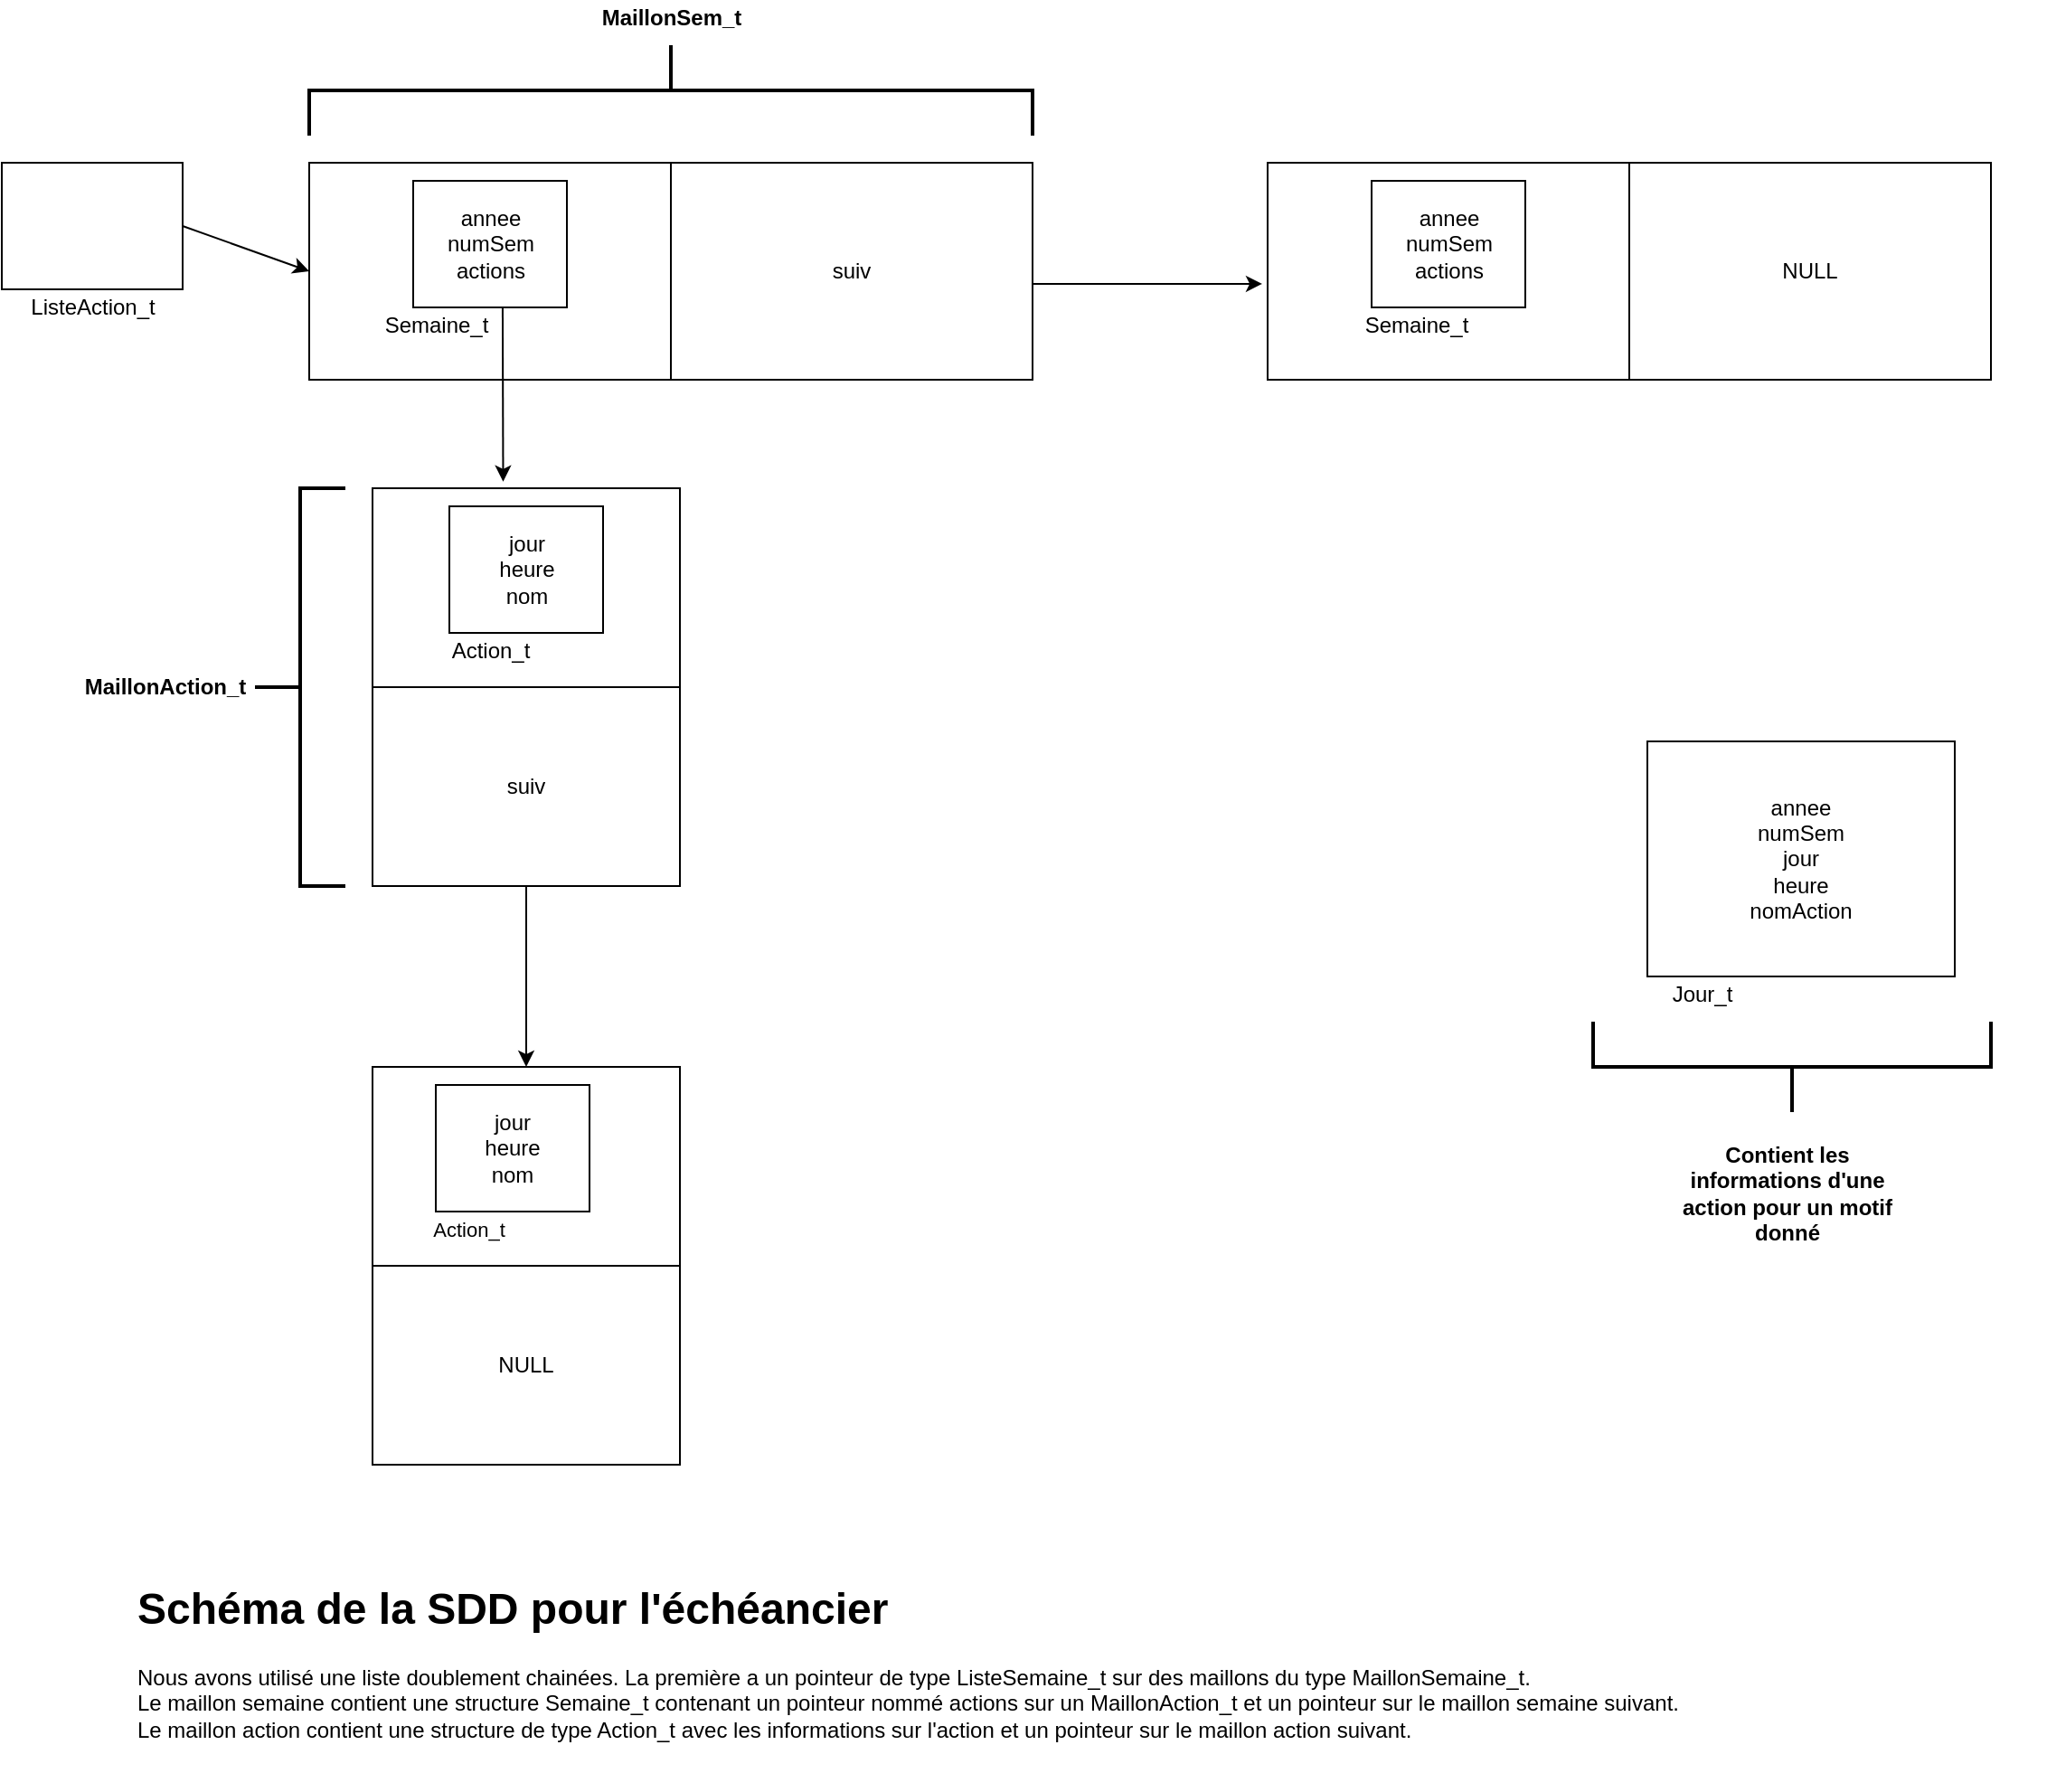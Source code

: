 <mxfile version="16.6.3" type="device"><diagram id="5R-9Id6lyWKXPAu6KQbQ" name="Page-1"><mxGraphModel dx="1422" dy="762" grid="1" gridSize="10" guides="1" tooltips="1" connect="1" arrows="1" fold="1" page="1" pageScale="1" pageWidth="827" pageHeight="1169" math="0" shadow="0"><root><mxCell id="0"/><mxCell id="1" parent="0"/><mxCell id="4Zb4T4yjhzWKtt6HSqWV-1" value="" style="rounded=0;whiteSpace=wrap;html=1;" parent="1" vertex="1"><mxGeometry x="180" y="110" width="200" height="120" as="geometry"/></mxCell><mxCell id="4Zb4T4yjhzWKtt6HSqWV-4" value="suiv" style="rounded=0;whiteSpace=wrap;html=1;" parent="1" vertex="1"><mxGeometry x="380" y="110" width="200" height="120" as="geometry"/></mxCell><mxCell id="4Zb4T4yjhzWKtt6HSqWV-5" value="" style="rounded=0;whiteSpace=wrap;html=1;" parent="1" vertex="1"><mxGeometry x="10" y="110" width="100" height="70" as="geometry"/></mxCell><mxCell id="4Zb4T4yjhzWKtt6HSqWV-6" value="ListeAction_t" style="text;html=1;resizable=0;autosize=1;align=center;verticalAlign=middle;points=[];fillColor=none;strokeColor=none;rounded=0;" parent="1" vertex="1"><mxGeometry x="20" y="180" width="80" height="20" as="geometry"/></mxCell><mxCell id="4Zb4T4yjhzWKtt6HSqWV-7" value="" style="endArrow=classic;html=1;rounded=0;exitX=1;exitY=0.5;exitDx=0;exitDy=0;entryX=0;entryY=0.5;entryDx=0;entryDy=0;" parent="1" source="4Zb4T4yjhzWKtt6HSqWV-5" target="4Zb4T4yjhzWKtt6HSqWV-1" edge="1"><mxGeometry width="50" height="50" relative="1" as="geometry"><mxPoint x="390" y="320" as="sourcePoint"/><mxPoint x="440" y="270" as="targetPoint"/></mxGeometry></mxCell><mxCell id="4Zb4T4yjhzWKtt6HSqWV-8" value="&lt;font&gt;&lt;font style=&quot;font-size: 12px&quot;&gt;annee&lt;br&gt;numSem&lt;br&gt;actions&lt;/font&gt;&lt;br&gt;&lt;/font&gt;" style="rounded=0;whiteSpace=wrap;html=1;" parent="1" vertex="1"><mxGeometry x="237.5" y="120" width="85" height="70" as="geometry"/></mxCell><mxCell id="4Zb4T4yjhzWKtt6HSqWV-11" value="&lt;b&gt;MaillonSem_t&lt;/b&gt;" style="text;html=1;align=center;verticalAlign=middle;resizable=0;points=[];autosize=1;strokeColor=none;fillColor=none;" parent="1" vertex="1"><mxGeometry x="335" y="20" width="90" height="20" as="geometry"/></mxCell><mxCell id="4Zb4T4yjhzWKtt6HSqWV-12" value="&lt;font style=&quot;font-size: 12px&quot;&gt;Semaine_t&lt;/font&gt;" style="text;html=1;align=center;verticalAlign=middle;resizable=0;points=[];autosize=1;strokeColor=none;fillColor=none;" parent="1" vertex="1"><mxGeometry x="215" y="190" width="70" height="20" as="geometry"/></mxCell><mxCell id="4Zb4T4yjhzWKtt6HSqWV-13" value="" style="rounded=0;whiteSpace=wrap;html=1;" parent="1" vertex="1"><mxGeometry x="215" y="290" width="170" height="110" as="geometry"/></mxCell><mxCell id="4Zb4T4yjhzWKtt6HSqWV-14" value="suiv" style="rounded=0;whiteSpace=wrap;html=1;" parent="1" vertex="1"><mxGeometry x="215" y="400" width="170" height="110" as="geometry"/></mxCell><mxCell id="4Zb4T4yjhzWKtt6HSqWV-15" value="" style="endArrow=classic;html=1;rounded=0;fontSize=11;entryX=0.425;entryY=-0.033;entryDx=0;entryDy=0;entryPerimeter=0;exitX=0.582;exitY=1;exitDx=0;exitDy=0;exitPerimeter=0;" parent="1" source="4Zb4T4yjhzWKtt6HSqWV-8" target="4Zb4T4yjhzWKtt6HSqWV-13" edge="1"><mxGeometry width="50" height="50" relative="1" as="geometry"><mxPoint x="390" y="320" as="sourcePoint"/><mxPoint x="290" y="310" as="targetPoint"/><Array as="points"/></mxGeometry></mxCell><mxCell id="4Zb4T4yjhzWKtt6HSqWV-16" value="&lt;font&gt;&lt;font style=&quot;font-size: 12px&quot;&gt;jour&lt;br&gt;heure&lt;br&gt;nom&lt;/font&gt;&lt;br&gt;&lt;/font&gt;" style="rounded=0;whiteSpace=wrap;html=1;" parent="1" vertex="1"><mxGeometry x="257.5" y="300" width="85" height="70" as="geometry"/></mxCell><mxCell id="4Zb4T4yjhzWKtt6HSqWV-17" value="&lt;font style=&quot;font-size: 12px&quot;&gt;Action_t&lt;/font&gt;" style="text;html=1;align=center;verticalAlign=middle;resizable=0;points=[];autosize=1;strokeColor=none;fillColor=none;" parent="1" vertex="1"><mxGeometry x="250" y="370" width="60" height="20" as="geometry"/></mxCell><mxCell id="4Zb4T4yjhzWKtt6HSqWV-18" value="" style="rounded=0;whiteSpace=wrap;html=1;" parent="1" vertex="1"><mxGeometry x="215" y="610" width="170" height="110" as="geometry"/></mxCell><mxCell id="4Zb4T4yjhzWKtt6HSqWV-19" value="NULL" style="rounded=0;whiteSpace=wrap;html=1;" parent="1" vertex="1"><mxGeometry x="215" y="720" width="170" height="110" as="geometry"/></mxCell><mxCell id="4Zb4T4yjhzWKtt6HSqWV-20" value="&lt;font&gt;&lt;font style=&quot;font-size: 12px&quot;&gt;jour&lt;br&gt;heure&lt;br&gt;nom&lt;/font&gt;&lt;br&gt;&lt;/font&gt;" style="rounded=0;whiteSpace=wrap;html=1;" parent="1" vertex="1"><mxGeometry x="250" y="620" width="85" height="70" as="geometry"/></mxCell><mxCell id="4Zb4T4yjhzWKtt6HSqWV-21" value="&lt;font style=&quot;font-size: 11px&quot;&gt;Action_t&lt;/font&gt;" style="text;html=1;align=center;verticalAlign=middle;resizable=0;points=[];autosize=1;strokeColor=none;fillColor=none;" parent="1" vertex="1"><mxGeometry x="237.5" y="690" width="60" height="20" as="geometry"/></mxCell><mxCell id="4Zb4T4yjhzWKtt6HSqWV-22" value="" style="endArrow=classic;html=1;rounded=0;exitX=0.5;exitY=1;exitDx=0;exitDy=0;entryX=0.5;entryY=0;entryDx=0;entryDy=0;" parent="1" source="4Zb4T4yjhzWKtt6HSqWV-14" target="4Zb4T4yjhzWKtt6HSqWV-18" edge="1"><mxGeometry width="50" height="50" relative="1" as="geometry"><mxPoint x="420" y="560" as="sourcePoint"/><mxPoint x="490" y="585" as="targetPoint"/></mxGeometry></mxCell><mxCell id="4Zb4T4yjhzWKtt6HSqWV-24" value="&lt;b&gt;MaillonAction_t&lt;/b&gt;" style="text;html=1;align=center;verticalAlign=middle;resizable=0;points=[];autosize=1;strokeColor=none;fillColor=none;" parent="1" vertex="1"><mxGeometry x="50" y="390" width="100" height="20" as="geometry"/></mxCell><mxCell id="4Zb4T4yjhzWKtt6HSqWV-29" value="" style="rounded=0;whiteSpace=wrap;html=1;" parent="1" vertex="1"><mxGeometry x="710" y="110" width="200" height="120" as="geometry"/></mxCell><mxCell id="4Zb4T4yjhzWKtt6HSqWV-30" value="NULL" style="rounded=0;whiteSpace=wrap;html=1;" parent="1" vertex="1"><mxGeometry x="910" y="110" width="200" height="120" as="geometry"/></mxCell><mxCell id="4Zb4T4yjhzWKtt6HSqWV-31" value="&lt;font&gt;&lt;font style=&quot;font-size: 12px&quot;&gt;annee&lt;br&gt;numSem&lt;br&gt;actions&lt;/font&gt;&lt;br&gt;&lt;/font&gt;" style="rounded=0;whiteSpace=wrap;html=1;" parent="1" vertex="1"><mxGeometry x="767.5" y="120" width="85" height="70" as="geometry"/></mxCell><mxCell id="4Zb4T4yjhzWKtt6HSqWV-32" value="&lt;font style=&quot;font-size: 12px&quot;&gt;Semaine_t&lt;/font&gt;" style="text;html=1;align=center;verticalAlign=middle;resizable=0;points=[];autosize=1;strokeColor=none;fillColor=none;" parent="1" vertex="1"><mxGeometry x="757" y="190" width="70" height="20" as="geometry"/></mxCell><mxCell id="4Zb4T4yjhzWKtt6HSqWV-33" value="" style="endArrow=classic;html=1;rounded=0;entryX=-0.015;entryY=0.558;entryDx=0;entryDy=0;entryPerimeter=0;exitX=1;exitY=0.558;exitDx=0;exitDy=0;exitPerimeter=0;" parent="1" source="4Zb4T4yjhzWKtt6HSqWV-4" target="4Zb4T4yjhzWKtt6HSqWV-29" edge="1"><mxGeometry width="50" height="50" relative="1" as="geometry"><mxPoint x="620" y="190" as="sourcePoint"/><mxPoint x="650" y="200" as="targetPoint"/></mxGeometry></mxCell><mxCell id="4Zb4T4yjhzWKtt6HSqWV-34" value="&lt;font&gt;annee&lt;br&gt;numSem&lt;br&gt;jour&lt;br&gt;heure&lt;br&gt;nomAction&lt;br&gt;&lt;/font&gt;" style="rounded=0;whiteSpace=wrap;html=1;" parent="1" vertex="1"><mxGeometry x="920" y="430" width="170" height="130" as="geometry"/></mxCell><mxCell id="4Zb4T4yjhzWKtt6HSqWV-35" value="&lt;font style=&quot;font-size: 12px&quot;&gt;Jour_t&lt;/font&gt;" style="text;html=1;align=center;verticalAlign=middle;resizable=0;points=[];autosize=1;strokeColor=none;fillColor=none;" parent="1" vertex="1"><mxGeometry x="925" y="560" width="50" height="20" as="geometry"/></mxCell><mxCell id="4Zb4T4yjhzWKtt6HSqWV-38" value="" style="strokeWidth=2;html=1;shape=mxgraph.flowchart.annotation_2;align=left;labelPosition=right;pointerEvents=1;fontSize=12;" parent="1" vertex="1"><mxGeometry x="150" y="290" width="50" height="220" as="geometry"/></mxCell><mxCell id="4Zb4T4yjhzWKtt6HSqWV-39" value="" style="strokeWidth=2;html=1;shape=mxgraph.flowchart.annotation_2;align=left;labelPosition=right;pointerEvents=1;fontSize=12;rotation=90;" parent="1" vertex="1"><mxGeometry x="355" y="-130" width="50" height="400" as="geometry"/></mxCell><mxCell id="4Zb4T4yjhzWKtt6HSqWV-40" value="" style="strokeWidth=2;html=1;shape=mxgraph.flowchart.annotation_2;align=left;labelPosition=right;pointerEvents=1;fontSize=12;rotation=-90;" parent="1" vertex="1"><mxGeometry x="975" y="500" width="50" height="220" as="geometry"/></mxCell><mxCell id="4Zb4T4yjhzWKtt6HSqWV-41" value="&lt;b&gt;Contient les informations d'une action pour un motif donné&lt;/b&gt;" style="text;html=1;strokeColor=none;fillColor=none;align=center;verticalAlign=middle;whiteSpace=wrap;rounded=0;fontSize=12;" parent="1" vertex="1"><mxGeometry x="935" y="640" width="125" height="80" as="geometry"/></mxCell><mxCell id="4Zb4T4yjhzWKtt6HSqWV-42" value="&lt;h1&gt;Schéma de la SDD pour l'échéancier&lt;/h1&gt;&lt;div&gt;Nous avons utilisé une liste doublement chainées. La première a un pointeur de type ListeSemaine_t sur des maillons du type MaillonSemaine_t.&lt;/div&gt;&lt;div&gt;Le maillon semaine contient une structure Semaine_t contenant un pointeur nommé actions sur un MaillonAction_t et un pointeur sur le maillon semaine suivant.&lt;/div&gt;&lt;div&gt;Le maillon action contient une structure de type Action_t avec les informations sur l'action et un pointeur sur le maillon action suivant.&amp;nbsp;&lt;/div&gt;" style="text;html=1;strokeColor=none;fillColor=none;spacing=5;spacingTop=-20;whiteSpace=wrap;overflow=hidden;rounded=0;fontSize=12;" parent="1" vertex="1"><mxGeometry x="80" y="890" width="1060" height="120" as="geometry"/></mxCell></root></mxGraphModel></diagram></mxfile>